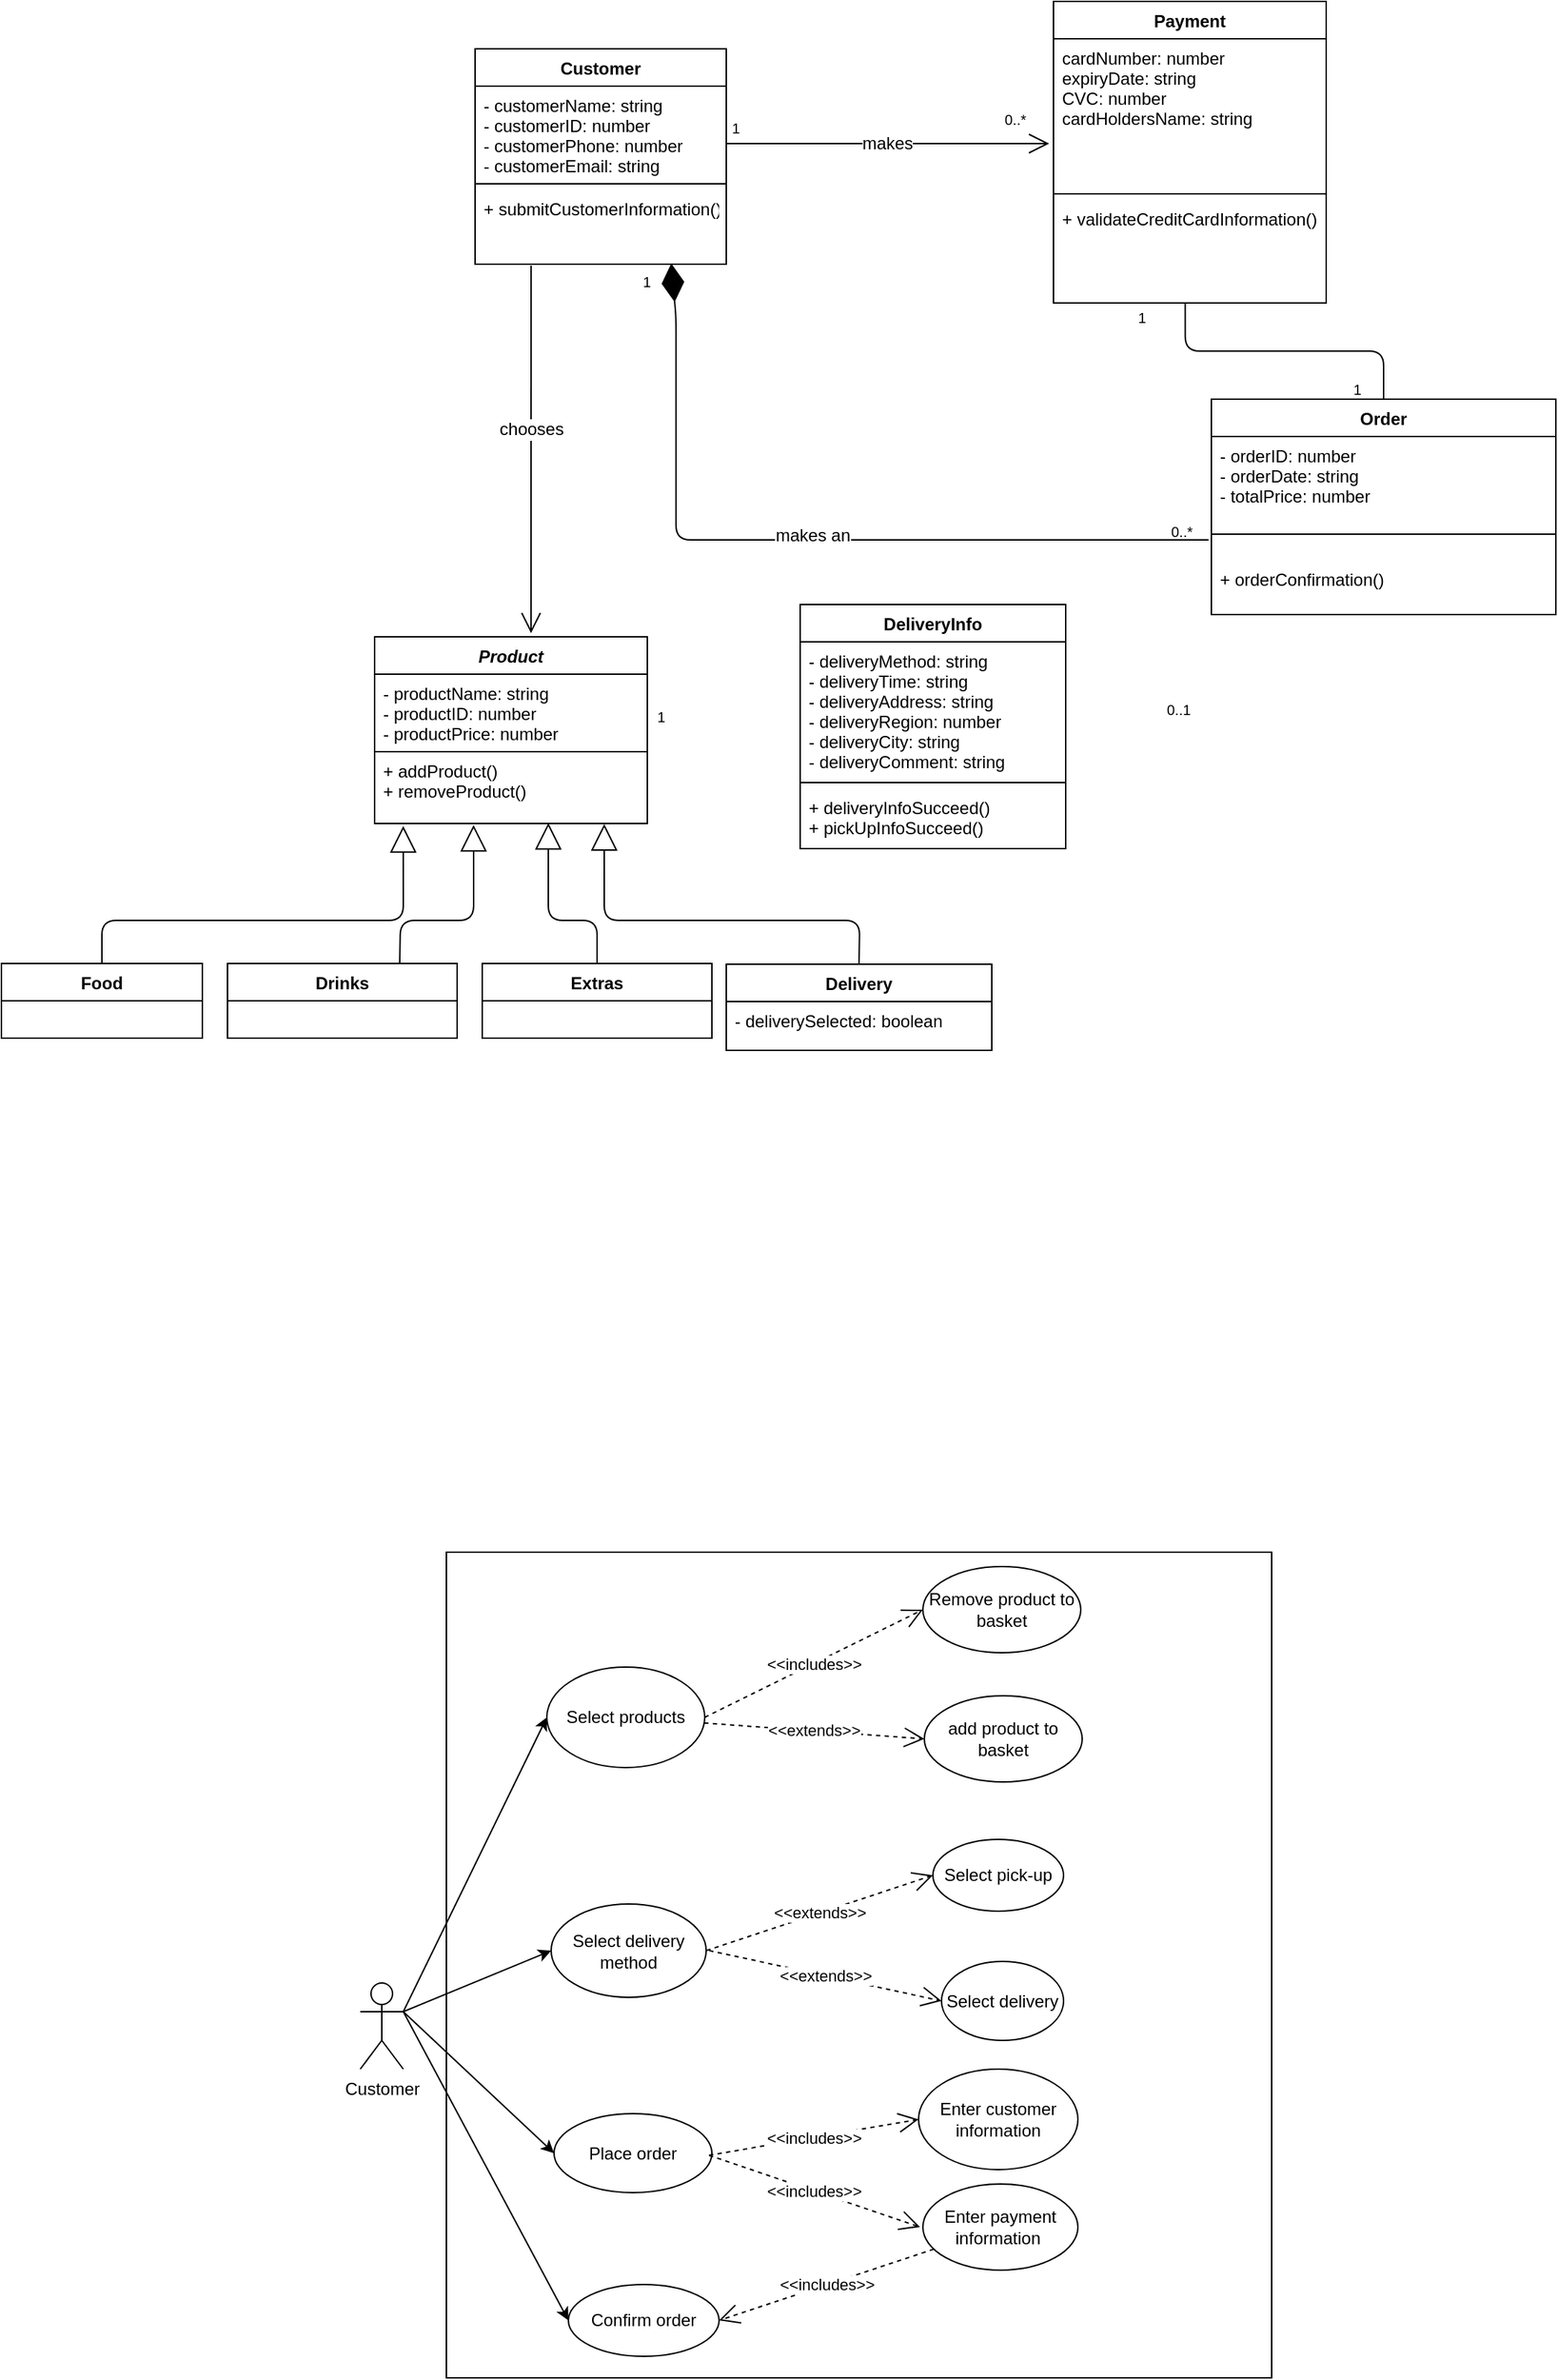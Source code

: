 <mxfile version="12.3.3" type="github" pages="1">
  <diagram id="oubRnEXqWQR2wV0JlbcT" name="Page-1">
    <mxGraphModel dx="777" dy="1645" grid="1" gridSize="10" guides="1" tooltips="1" connect="1" arrows="1" fold="1" page="1" pageScale="1" pageWidth="1169" pageHeight="827" math="0" shadow="0">
      <root>
        <mxCell id="0"/>
        <mxCell id="1" parent="0"/>
        <mxCell id="WKTzoyoX9BQ7uApisoEN-5" value="Product" style="swimlane;fontStyle=3;align=center;verticalAlign=top;childLayout=stackLayout;horizontal=1;startSize=26;horizontalStack=0;resizeParent=1;resizeParentMax=0;resizeLast=0;collapsible=1;marginBottom=0;" parent="1" vertex="1">
          <mxGeometry x="290" y="422.5" width="190" height="130" as="geometry"/>
        </mxCell>
        <mxCell id="WKTzoyoX9BQ7uApisoEN-8" value="- productName: string &#xa;- productID: number&#xa;- productPrice: number&#xa;" style="text;strokeColor=#000000;fillColor=none;align=left;verticalAlign=top;spacingLeft=4;spacingRight=4;overflow=hidden;rotatable=0;points=[[0,0.5],[1,0.5]];portConstraint=eastwest;" parent="WKTzoyoX9BQ7uApisoEN-5" vertex="1">
          <mxGeometry y="26" width="190" height="54" as="geometry"/>
        </mxCell>
        <mxCell id="WKTzoyoX9BQ7uApisoEN-6" value="+ addProduct()&#xa;+ removeProduct()" style="text;strokeColor=none;fillColor=none;align=left;verticalAlign=top;spacingLeft=4;spacingRight=4;overflow=hidden;rotatable=0;points=[[0,0.5],[1,0.5]];portConstraint=eastwest;" parent="WKTzoyoX9BQ7uApisoEN-5" vertex="1">
          <mxGeometry y="80" width="190" height="50" as="geometry"/>
        </mxCell>
        <mxCell id="WKTzoyoX9BQ7uApisoEN-42" value="Payment" style="swimlane;fontStyle=1;align=center;verticalAlign=top;childLayout=stackLayout;horizontal=1;startSize=26;horizontalStack=0;resizeParent=1;resizeParentMax=0;resizeLast=0;collapsible=1;marginBottom=0;strokeColor=#000000;" parent="1" vertex="1">
          <mxGeometry x="763" y="-20" width="190" height="210" as="geometry"/>
        </mxCell>
        <mxCell id="_BRZ3xjwzUAnINmf3H9k-23" value="cardNumber: number&#xa;expiryDate: string&#xa;CVC: number&#xa;cardHoldersName: string" style="text;strokeColor=none;fillColor=none;align=left;verticalAlign=top;spacingLeft=4;spacingRight=4;overflow=hidden;rotatable=0;points=[[0,0.5],[1,0.5]];portConstraint=eastwest;" parent="WKTzoyoX9BQ7uApisoEN-42" vertex="1">
          <mxGeometry y="26" width="190" height="104" as="geometry"/>
        </mxCell>
        <mxCell id="WKTzoyoX9BQ7uApisoEN-44" value="" style="line;strokeWidth=1;fillColor=none;align=left;verticalAlign=middle;spacingTop=-1;spacingLeft=3;spacingRight=3;rotatable=0;labelPosition=right;points=[];portConstraint=eastwest;" parent="WKTzoyoX9BQ7uApisoEN-42" vertex="1">
          <mxGeometry y="130" width="190" height="8" as="geometry"/>
        </mxCell>
        <mxCell id="WKTzoyoX9BQ7uApisoEN-45" value="+ validateCreditCardInformation()" style="text;strokeColor=none;fillColor=none;align=left;verticalAlign=top;spacingLeft=4;spacingRight=4;overflow=hidden;rotatable=0;points=[[0,0.5],[1,0.5]];portConstraint=eastwest;" parent="WKTzoyoX9BQ7uApisoEN-42" vertex="1">
          <mxGeometry y="138" width="190" height="72" as="geometry"/>
        </mxCell>
        <mxCell id="_W1IMvBsjATDuYvXSzq6-1" value="Drinks" style="swimlane;fontStyle=1;align=center;verticalAlign=top;childLayout=stackLayout;horizontal=1;startSize=26;horizontalStack=0;resizeParent=1;resizeParentMax=0;resizeLast=0;collapsible=1;marginBottom=0;" parent="1" vertex="1">
          <mxGeometry x="187.5" y="650" width="160" height="52" as="geometry"/>
        </mxCell>
        <mxCell id="_W1IMvBsjATDuYvXSzq6-14" value="Extras" style="swimlane;fontStyle=1;align=center;verticalAlign=top;childLayout=stackLayout;horizontal=1;startSize=26;horizontalStack=0;resizeParent=1;resizeParentMax=0;resizeLast=0;collapsible=1;marginBottom=0;" parent="1" vertex="1">
          <mxGeometry x="365" y="650" width="160" height="52" as="geometry"/>
        </mxCell>
        <mxCell id="_W1IMvBsjATDuYvXSzq6-18" value="Delivery" style="swimlane;fontStyle=1;align=center;verticalAlign=top;childLayout=stackLayout;horizontal=1;startSize=26;horizontalStack=0;resizeParent=1;resizeParentMax=0;resizeLast=0;collapsible=1;marginBottom=0;" parent="1" vertex="1">
          <mxGeometry x="535" y="650.5" width="185" height="60" as="geometry"/>
        </mxCell>
        <mxCell id="BTT1Wvnna2sYC3ly7T8T-30" value="" style="endArrow=block;endSize=16;endFill=0;html=1;entryX=0.637;entryY=0.993;entryDx=0;entryDy=0;entryPerimeter=0;" parent="_W1IMvBsjATDuYvXSzq6-18" target="WKTzoyoX9BQ7uApisoEN-6" edge="1">
          <mxGeometry width="160" relative="1" as="geometry">
            <mxPoint x="-90" as="sourcePoint"/>
            <mxPoint x="70" as="targetPoint"/>
            <Array as="points">
              <mxPoint x="-90" y="-30.5"/>
              <mxPoint x="-124" y="-30.5"/>
            </Array>
          </mxGeometry>
        </mxCell>
        <mxCell id="_W1IMvBsjATDuYvXSzq6-19" value="- deliverySelected: boolean" style="text;strokeColor=none;fillColor=none;align=left;verticalAlign=top;spacingLeft=4;spacingRight=4;overflow=hidden;rotatable=0;points=[[0,0.5],[1,0.5]];portConstraint=eastwest;" parent="_W1IMvBsjATDuYvXSzq6-18" vertex="1">
          <mxGeometry y="26" width="185" height="34" as="geometry"/>
        </mxCell>
        <mxCell id="_W1IMvBsjATDuYvXSzq6-79" value="Food" style="swimlane;fontStyle=1;childLayout=stackLayout;horizontal=1;startSize=26;fillColor=none;horizontalStack=0;resizeParent=1;resizeParentMax=0;resizeLast=0;collapsible=1;marginBottom=0;" parent="1" vertex="1">
          <mxGeometry x="30" y="650" width="140" height="52" as="geometry"/>
        </mxCell>
        <mxCell id="QPRbfnBizexgPWACVOTy-3" value="Order" style="swimlane;fontStyle=1;align=center;verticalAlign=top;childLayout=stackLayout;horizontal=1;startSize=26;horizontalStack=0;resizeParent=1;resizeParentMax=0;resizeLast=0;collapsible=1;marginBottom=0;strokeColor=#000000;" parent="1" vertex="1">
          <mxGeometry x="873" y="257" width="240" height="150" as="geometry"/>
        </mxCell>
        <mxCell id="QPRbfnBizexgPWACVOTy-4" value="- orderID: number&#xa;- orderDate: string&#xa;- totalPrice: number&#xa;" style="text;strokeColor=none;fillColor=none;align=left;verticalAlign=top;spacingLeft=4;spacingRight=4;overflow=hidden;rotatable=0;points=[[0,0.5],[1,0.5]];portConstraint=eastwest;" parent="QPRbfnBizexgPWACVOTy-3" vertex="1">
          <mxGeometry y="26" width="240" height="64" as="geometry"/>
        </mxCell>
        <mxCell id="QPRbfnBizexgPWACVOTy-5" value="" style="line;strokeWidth=1;fillColor=none;align=left;verticalAlign=middle;spacingTop=-1;spacingLeft=3;spacingRight=3;rotatable=0;labelPosition=right;points=[];portConstraint=eastwest;" parent="QPRbfnBizexgPWACVOTy-3" vertex="1">
          <mxGeometry y="90" width="240" height="8" as="geometry"/>
        </mxCell>
        <mxCell id="xmECwiJ6nLNRNmJV3aC9-6" value="&#xa;+ orderConfirmation()" style="text;strokeColor=none;fillColor=none;align=left;verticalAlign=top;spacingLeft=4;spacingRight=4;overflow=hidden;rotatable=0;points=[[0,0.5],[1,0.5]];portConstraint=eastwest;" parent="QPRbfnBizexgPWACVOTy-3" vertex="1">
          <mxGeometry y="98" width="240" height="52" as="geometry"/>
        </mxCell>
        <mxCell id="BTT1Wvnna2sYC3ly7T8T-26" value="" style="endArrow=block;endSize=16;endFill=0;html=1;exitX=0.5;exitY=0;exitDx=0;exitDy=0;entryX=0.105;entryY=1.035;entryDx=0;entryDy=0;entryPerimeter=0;" parent="1" source="_W1IMvBsjATDuYvXSzq6-79" target="WKTzoyoX9BQ7uApisoEN-6" edge="1">
          <mxGeometry width="160" relative="1" as="geometry">
            <mxPoint x="35" y="560" as="sourcePoint"/>
            <mxPoint x="195" y="560" as="targetPoint"/>
            <Array as="points">
              <mxPoint x="100" y="620"/>
              <mxPoint x="310" y="620"/>
            </Array>
          </mxGeometry>
        </mxCell>
        <mxCell id="BTT1Wvnna2sYC3ly7T8T-28" value="" style="endArrow=block;endSize=16;endFill=0;html=1;entryX=0.363;entryY=1.021;entryDx=0;entryDy=0;entryPerimeter=0;exitX=0.75;exitY=0;exitDx=0;exitDy=0;" parent="1" source="_W1IMvBsjATDuYvXSzq6-1" target="WKTzoyoX9BQ7uApisoEN-6" edge="1">
          <mxGeometry width="160" relative="1" as="geometry">
            <mxPoint x="270" y="657" as="sourcePoint"/>
            <mxPoint x="440" y="657" as="targetPoint"/>
            <Array as="points">
              <mxPoint x="308" y="620"/>
              <mxPoint x="359" y="620"/>
            </Array>
          </mxGeometry>
        </mxCell>
        <mxCell id="BTT1Wvnna2sYC3ly7T8T-29" style="edgeStyle=none;rounded=0;orthogonalLoop=1;jettySize=auto;html=1;entryX=0.5;entryY=0;entryDx=0;entryDy=0;" parent="1" source="_W1IMvBsjATDuYvXSzq6-1" target="_W1IMvBsjATDuYvXSzq6-1" edge="1">
          <mxGeometry relative="1" as="geometry"/>
        </mxCell>
        <mxCell id="BTT1Wvnna2sYC3ly7T8T-31" value="" style="endArrow=block;endSize=16;endFill=0;html=1;exitX=0.5;exitY=0;exitDx=0;exitDy=0;entryX=0.842;entryY=1.007;entryDx=0;entryDy=0;entryPerimeter=0;" parent="1" source="_W1IMvBsjATDuYvXSzq6-18" target="WKTzoyoX9BQ7uApisoEN-6" edge="1">
          <mxGeometry width="160" relative="1" as="geometry">
            <mxPoint x="540" y="570" as="sourcePoint"/>
            <mxPoint x="700" y="570" as="targetPoint"/>
            <Array as="points">
              <mxPoint x="628" y="620"/>
              <mxPoint x="450" y="620"/>
            </Array>
          </mxGeometry>
        </mxCell>
        <mxCell id="BTT1Wvnna2sYC3ly7T8T-35" value="&lt;font style=&quot;font-size: 10px&quot;&gt;1&lt;/font&gt;" style="text;html=1;resizable=0;points=[];autosize=1;align=left;verticalAlign=top;spacingTop=-4;" parent="1" vertex="1">
          <mxGeometry x="537" y="58" width="20" height="10" as="geometry"/>
        </mxCell>
        <mxCell id="BTT1Wvnna2sYC3ly7T8T-36" value="&lt;font style=&quot;font-size: 10px&quot;&gt;0..*&lt;/font&gt;" style="text;html=1;resizable=0;points=[];autosize=1;align=left;verticalAlign=top;spacingTop=-4;" parent="1" vertex="1">
          <mxGeometry x="727" y="52" width="30" height="10" as="geometry"/>
        </mxCell>
        <mxCell id="BTT1Wvnna2sYC3ly7T8T-37" value="" style="endArrow=none;html=1;edgeStyle=orthogonalEdgeStyle;exitX=0.483;exitY=1;exitDx=0;exitDy=0;exitPerimeter=0;entryX=0.5;entryY=0;entryDx=0;entryDy=0;" parent="1" source="WKTzoyoX9BQ7uApisoEN-45" target="QPRbfnBizexgPWACVOTy-3" edge="1">
          <mxGeometry relative="1" as="geometry">
            <mxPoint x="883" y="230" as="sourcePoint"/>
            <mxPoint x="1043" y="230" as="targetPoint"/>
          </mxGeometry>
        </mxCell>
        <mxCell id="BTT1Wvnna2sYC3ly7T8T-38" value="&lt;br&gt;" style="resizable=0;html=1;align=left;verticalAlign=bottom;labelBackgroundColor=#ffffff;fontSize=10;" parent="BTT1Wvnna2sYC3ly7T8T-37" connectable="0" vertex="1">
          <mxGeometry x="-1" relative="1" as="geometry"/>
        </mxCell>
        <mxCell id="BTT1Wvnna2sYC3ly7T8T-39" value="" style="resizable=0;html=1;align=right;verticalAlign=bottom;labelBackgroundColor=#ffffff;fontSize=10;" parent="BTT1Wvnna2sYC3ly7T8T-37" connectable="0" vertex="1">
          <mxGeometry x="1" relative="1" as="geometry"/>
        </mxCell>
        <mxCell id="BTT1Wvnna2sYC3ly7T8T-40" value="&lt;font style=&quot;font-size: 10px&quot;&gt;1&lt;/font&gt;" style="text;html=1;resizable=0;points=[];autosize=1;align=left;verticalAlign=top;spacingTop=-4;" parent="1" vertex="1">
          <mxGeometry x="820" y="190" width="20" height="10" as="geometry"/>
        </mxCell>
        <mxCell id="BTT1Wvnna2sYC3ly7T8T-48" value="" style="endArrow=diamondThin;endFill=1;endSize=24;html=1;entryX=0.781;entryY=0.99;entryDx=0;entryDy=0;entryPerimeter=0;" parent="1" target="84nDKl_AJqCo-xtaJHAv-20" edge="1">
          <mxGeometry width="160" relative="1" as="geometry">
            <mxPoint x="871" y="355" as="sourcePoint"/>
            <mxPoint x="500" y="170" as="targetPoint"/>
            <Array as="points">
              <mxPoint x="500" y="355"/>
              <mxPoint x="500" y="200"/>
            </Array>
          </mxGeometry>
        </mxCell>
        <mxCell id="_BRZ3xjwzUAnINmf3H9k-16" value="makes an" style="text;html=1;resizable=0;points=[];align=center;verticalAlign=middle;labelBackgroundColor=#ffffff;" parent="BTT1Wvnna2sYC3ly7T8T-48" vertex="1" connectable="0">
          <mxGeometry x="0.854" y="2" relative="1" as="geometry">
            <mxPoint x="96.5" y="148.5" as="offset"/>
          </mxGeometry>
        </mxCell>
        <mxCell id="BTT1Wvnna2sYC3ly7T8T-49" value="&lt;font style=&quot;font-size: 10px&quot;&gt;0..1&lt;/font&gt;" style="text;html=1;resizable=0;points=[];autosize=1;align=left;verticalAlign=top;spacingTop=-4;" parent="1" vertex="1">
          <mxGeometry x="840" y="463" width="40" height="10" as="geometry"/>
        </mxCell>
        <mxCell id="BTT1Wvnna2sYC3ly7T8T-52" value="&lt;font style=&quot;font-size: 10px&quot;&gt;1&lt;/font&gt;" style="text;html=1;resizable=0;points=[];autosize=1;align=left;verticalAlign=top;spacingTop=-4;" parent="1" vertex="1">
          <mxGeometry x="485" y="468" width="20" height="10" as="geometry"/>
        </mxCell>
        <mxCell id="84nDKl_AJqCo-xtaJHAv-17" value="Customer" style="swimlane;fontStyle=1;align=center;verticalAlign=top;childLayout=stackLayout;horizontal=1;startSize=26;horizontalStack=0;resizeParent=1;resizeParentMax=0;resizeLast=0;collapsible=1;marginBottom=0;" parent="1" vertex="1">
          <mxGeometry x="360" y="13" width="175" height="150" as="geometry"/>
        </mxCell>
        <mxCell id="84nDKl_AJqCo-xtaJHAv-18" value="- customerName: string&#xa;- customerID: number&#xa;- customerPhone: number&#xa;- customerEmail: string" style="text;strokeColor=none;fillColor=none;align=left;verticalAlign=top;spacingLeft=4;spacingRight=4;overflow=hidden;rotatable=0;points=[[0,0.5],[1,0.5]];portConstraint=eastwest;" parent="84nDKl_AJqCo-xtaJHAv-17" vertex="1">
          <mxGeometry y="26" width="175" height="64" as="geometry"/>
        </mxCell>
        <mxCell id="84nDKl_AJqCo-xtaJHAv-19" value="" style="line;strokeWidth=1;fillColor=none;align=left;verticalAlign=middle;spacingTop=-1;spacingLeft=3;spacingRight=3;rotatable=0;labelPosition=right;points=[];portConstraint=eastwest;" parent="84nDKl_AJqCo-xtaJHAv-17" vertex="1">
          <mxGeometry y="90" width="175" height="8" as="geometry"/>
        </mxCell>
        <mxCell id="84nDKl_AJqCo-xtaJHAv-20" value="+ submitCustomerInformation()&#xa;" style="text;strokeColor=none;fillColor=none;align=left;verticalAlign=top;spacingLeft=4;spacingRight=4;overflow=hidden;rotatable=0;points=[[0,0.5],[1,0.5]];portConstraint=eastwest;" parent="84nDKl_AJqCo-xtaJHAv-17" vertex="1">
          <mxGeometry y="98" width="175" height="52" as="geometry"/>
        </mxCell>
        <mxCell id="_BRZ3xjwzUAnINmf3H9k-15" value="&lt;font style=&quot;font-size: 10px&quot;&gt;1&lt;/font&gt;" style="text;html=1;resizable=0;points=[];autosize=1;align=left;verticalAlign=top;spacingTop=-4;" parent="1" vertex="1">
          <mxGeometry x="970" y="240" width="20" height="10" as="geometry"/>
        </mxCell>
        <mxCell id="_BRZ3xjwzUAnINmf3H9k-17" value="&lt;font style=&quot;font-size: 10px&quot;&gt;1&lt;/font&gt;" style="text;html=1;resizable=0;points=[];autosize=1;align=left;verticalAlign=top;spacingTop=-4;" parent="1" vertex="1">
          <mxGeometry x="475" y="165" width="20" height="10" as="geometry"/>
        </mxCell>
        <mxCell id="_BRZ3xjwzUAnINmf3H9k-18" value="&lt;font style=&quot;font-size: 10px&quot;&gt;0..*&lt;/font&gt;" style="text;html=1;resizable=0;points=[];autosize=1;align=left;verticalAlign=top;spacingTop=-4;" parent="1" vertex="1">
          <mxGeometry x="843" y="338.5" width="30" height="10" as="geometry"/>
        </mxCell>
        <mxCell id="_BRZ3xjwzUAnINmf3H9k-22" value="" style="endArrow=open;endFill=1;endSize=12;html=1;" parent="1" edge="1">
          <mxGeometry width="160" relative="1" as="geometry">
            <mxPoint x="535" y="79" as="sourcePoint"/>
            <mxPoint x="760" y="79" as="targetPoint"/>
          </mxGeometry>
        </mxCell>
        <mxCell id="_BRZ3xjwzUAnINmf3H9k-24" value="makes" style="text;html=1;resizable=0;points=[];align=center;verticalAlign=middle;labelBackgroundColor=#ffffff;" parent="_BRZ3xjwzUAnINmf3H9k-22" vertex="1" connectable="0">
          <mxGeometry x="-0.281" relative="1" as="geometry">
            <mxPoint x="31" y="-0.5" as="offset"/>
          </mxGeometry>
        </mxCell>
        <mxCell id="_BRZ3xjwzUAnINmf3H9k-29" value="" style="endArrow=open;endFill=1;endSize=12;html=1;exitX=0.223;exitY=1.019;exitDx=0;exitDy=0;exitPerimeter=0;" parent="1" source="84nDKl_AJqCo-xtaJHAv-20" edge="1">
          <mxGeometry width="160" relative="1" as="geometry">
            <mxPoint x="320" y="190" as="sourcePoint"/>
            <mxPoint x="399" y="420" as="targetPoint"/>
          </mxGeometry>
        </mxCell>
        <mxCell id="_BRZ3xjwzUAnINmf3H9k-30" value="chooses" style="text;html=1;resizable=0;points=[];align=center;verticalAlign=middle;labelBackgroundColor=#ffffff;" parent="_BRZ3xjwzUAnINmf3H9k-29" vertex="1" connectable="0">
          <mxGeometry x="-0.113" relative="1" as="geometry">
            <mxPoint as="offset"/>
          </mxGeometry>
        </mxCell>
        <mxCell id="XPa0HdiUuFkNIh8T03iA-6" value="" style="whiteSpace=wrap;html=1;aspect=fixed;" parent="1" vertex="1">
          <mxGeometry x="340" y="1060" width="575" height="575" as="geometry"/>
        </mxCell>
        <mxCell id="XPa0HdiUuFkNIh8T03iA-33" style="edgeStyle=none;rounded=0;orthogonalLoop=1;jettySize=auto;html=1;entryX=0;entryY=0.5;entryDx=0;entryDy=0;" parent="1" target="XPa0HdiUuFkNIh8T03iA-8" edge="1">
          <mxGeometry relative="1" as="geometry">
            <mxPoint x="310" y="1380" as="sourcePoint"/>
          </mxGeometry>
        </mxCell>
        <mxCell id="XPa0HdiUuFkNIh8T03iA-34" style="edgeStyle=none;rounded=0;orthogonalLoop=1;jettySize=auto;html=1;exitX=1;exitY=0.333;exitDx=0;exitDy=0;exitPerimeter=0;entryX=0;entryY=0.5;entryDx=0;entryDy=0;" parent="1" source="XPa0HdiUuFkNIh8T03iA-7" target="XPa0HdiUuFkNIh8T03iA-12" edge="1">
          <mxGeometry relative="1" as="geometry"/>
        </mxCell>
        <mxCell id="XPa0HdiUuFkNIh8T03iA-35" style="edgeStyle=none;rounded=0;orthogonalLoop=1;jettySize=auto;html=1;exitX=1;exitY=0.333;exitDx=0;exitDy=0;exitPerimeter=0;entryX=0;entryY=0.5;entryDx=0;entryDy=0;" parent="1" source="XPa0HdiUuFkNIh8T03iA-7" target="XPa0HdiUuFkNIh8T03iA-11" edge="1">
          <mxGeometry relative="1" as="geometry"/>
        </mxCell>
        <mxCell id="XPa0HdiUuFkNIh8T03iA-36" style="edgeStyle=none;rounded=0;orthogonalLoop=1;jettySize=auto;html=1;exitX=1;exitY=0.333;exitDx=0;exitDy=0;exitPerimeter=0;entryX=0;entryY=0.5;entryDx=0;entryDy=0;" parent="1" source="XPa0HdiUuFkNIh8T03iA-7" target="XPa0HdiUuFkNIh8T03iA-18" edge="1">
          <mxGeometry relative="1" as="geometry"/>
        </mxCell>
        <mxCell id="XPa0HdiUuFkNIh8T03iA-7" value="Customer" style="shape=umlActor;verticalLabelPosition=bottom;labelBackgroundColor=#ffffff;verticalAlign=top;html=1;outlineConnect=0;" parent="1" vertex="1">
          <mxGeometry x="280" y="1360" width="30" height="60" as="geometry"/>
        </mxCell>
        <mxCell id="XPa0HdiUuFkNIh8T03iA-8" value="Select products" style="ellipse;whiteSpace=wrap;html=1;" parent="1" vertex="1">
          <mxGeometry x="410" y="1140" width="110" height="70" as="geometry"/>
        </mxCell>
        <mxCell id="XPa0HdiUuFkNIh8T03iA-9" value="Select pick-up" style="ellipse;whiteSpace=wrap;html=1;" parent="1" vertex="1">
          <mxGeometry x="679" y="1260" width="91" height="50" as="geometry"/>
        </mxCell>
        <mxCell id="XPa0HdiUuFkNIh8T03iA-10" value="Select delivery" style="ellipse;whiteSpace=wrap;html=1;" parent="1" vertex="1">
          <mxGeometry x="685" y="1345" width="85" height="55" as="geometry"/>
        </mxCell>
        <mxCell id="XPa0HdiUuFkNIh8T03iA-11" value="Place order" style="ellipse;whiteSpace=wrap;html=1;" parent="1" vertex="1">
          <mxGeometry x="415" y="1451" width="110" height="55" as="geometry"/>
        </mxCell>
        <mxCell id="XPa0HdiUuFkNIh8T03iA-12" value="Select delivery method" style="ellipse;whiteSpace=wrap;html=1;" parent="1" vertex="1">
          <mxGeometry x="413" y="1305" width="108" height="65" as="geometry"/>
        </mxCell>
        <mxCell id="XPa0HdiUuFkNIh8T03iA-13" value="add product to basket" style="ellipse;whiteSpace=wrap;html=1;" parent="1" vertex="1">
          <mxGeometry x="673" y="1160" width="110" height="60" as="geometry"/>
        </mxCell>
        <mxCell id="XPa0HdiUuFkNIh8T03iA-18" value="Confirm order" style="ellipse;whiteSpace=wrap;html=1;" parent="1" vertex="1">
          <mxGeometry x="425" y="1570" width="105" height="50" as="geometry"/>
        </mxCell>
        <mxCell id="XPa0HdiUuFkNIh8T03iA-19" value="Enter payment information&amp;nbsp;" style="ellipse;whiteSpace=wrap;html=1;" parent="1" vertex="1">
          <mxGeometry x="672" y="1500" width="108" height="60" as="geometry"/>
        </mxCell>
        <mxCell id="XPa0HdiUuFkNIh8T03iA-20" value="&amp;lt;&amp;lt;extends&amp;gt;&amp;gt;" style="endArrow=open;endSize=12;dashed=1;html=1;entryX=0;entryY=0.5;entryDx=0;entryDy=0;" parent="1" source="XPa0HdiUuFkNIh8T03iA-8" target="XPa0HdiUuFkNIh8T03iA-13" edge="1">
          <mxGeometry width="160" relative="1" as="geometry">
            <mxPoint x="535" y="1180" as="sourcePoint"/>
            <mxPoint x="695" y="1180" as="targetPoint"/>
          </mxGeometry>
        </mxCell>
        <mxCell id="XPa0HdiUuFkNIh8T03iA-21" value="Enter customer information" style="ellipse;whiteSpace=wrap;html=1;" parent="1" vertex="1">
          <mxGeometry x="669" y="1420" width="111" height="70" as="geometry"/>
        </mxCell>
        <mxCell id="XPa0HdiUuFkNIh8T03iA-22" value="Remove product to basket" style="ellipse;whiteSpace=wrap;html=1;" parent="1" vertex="1">
          <mxGeometry x="672" y="1070" width="110" height="60" as="geometry"/>
        </mxCell>
        <mxCell id="XPa0HdiUuFkNIh8T03iA-23" value="&amp;lt;&amp;lt;includes&amp;gt;&amp;gt;" style="endArrow=open;endSize=12;dashed=1;html=1;entryX=0;entryY=0.5;entryDx=0;entryDy=0;exitX=1;exitY=0.5;exitDx=0;exitDy=0;" parent="1" source="XPa0HdiUuFkNIh8T03iA-8" target="XPa0HdiUuFkNIh8T03iA-22" edge="1">
          <mxGeometry width="160" relative="1" as="geometry">
            <mxPoint x="512.281" y="1269.975" as="sourcePoint"/>
            <mxPoint x="688" y="1296.5" as="targetPoint"/>
          </mxGeometry>
        </mxCell>
        <mxCell id="XPa0HdiUuFkNIh8T03iA-29" value="&amp;lt;&amp;lt;extends&amp;gt;&amp;gt;" style="endArrow=open;endSize=12;dashed=1;html=1;entryX=0;entryY=0.5;entryDx=0;entryDy=0;" parent="1" target="XPa0HdiUuFkNIh8T03iA-9" edge="1">
          <mxGeometry width="160" relative="1" as="geometry">
            <mxPoint x="521.15" y="1337.441" as="sourcePoint"/>
            <mxPoint x="674.5" y="1348.5" as="targetPoint"/>
          </mxGeometry>
        </mxCell>
        <mxCell id="XPa0HdiUuFkNIh8T03iA-30" value="&amp;lt;&amp;lt;extends&amp;gt;&amp;gt;" style="endArrow=open;endSize=12;dashed=1;html=1;entryX=0;entryY=0.5;entryDx=0;entryDy=0;" parent="1" target="XPa0HdiUuFkNIh8T03iA-10" edge="1">
          <mxGeometry width="160" relative="1" as="geometry">
            <mxPoint x="523.15" y="1337.441" as="sourcePoint"/>
            <mxPoint x="676.5" y="1348.5" as="targetPoint"/>
          </mxGeometry>
        </mxCell>
        <mxCell id="XPa0HdiUuFkNIh8T03iA-31" value="&amp;lt;&amp;lt;includes&amp;gt;&amp;gt;" style="endArrow=open;endSize=12;dashed=1;html=1;entryX=0;entryY=0.5;entryDx=0;entryDy=0;" parent="1" target="XPa0HdiUuFkNIh8T03iA-21" edge="1">
          <mxGeometry width="160" relative="1" as="geometry">
            <mxPoint x="523" y="1480" as="sourcePoint"/>
            <mxPoint x="685" y="1515" as="targetPoint"/>
          </mxGeometry>
        </mxCell>
        <mxCell id="XPa0HdiUuFkNIh8T03iA-32" value="&amp;lt;&amp;lt;includes&amp;gt;&amp;gt;" style="endArrow=open;endSize=12;dashed=1;html=1;" parent="1" edge="1">
          <mxGeometry width="160" relative="1" as="geometry">
            <mxPoint x="523" y="1480" as="sourcePoint"/>
            <mxPoint x="670" y="1530" as="targetPoint"/>
          </mxGeometry>
        </mxCell>
        <mxCell id="XPa0HdiUuFkNIh8T03iA-37" value="&amp;lt;&amp;lt;includes&amp;gt;&amp;gt;" style="endArrow=open;endSize=12;dashed=1;html=1;entryX=1;entryY=0.5;entryDx=0;entryDy=0;" parent="1" source="XPa0HdiUuFkNIh8T03iA-19" target="XPa0HdiUuFkNIh8T03iA-18" edge="1">
          <mxGeometry width="160" relative="1" as="geometry">
            <mxPoint x="533" y="1490" as="sourcePoint"/>
            <mxPoint x="670" y="1530" as="targetPoint"/>
          </mxGeometry>
        </mxCell>
        <mxCell id="xmECwiJ6nLNRNmJV3aC9-1" value="DeliveryInfo" style="swimlane;fontStyle=1;align=center;verticalAlign=top;childLayout=stackLayout;horizontal=1;startSize=26;horizontalStack=0;resizeParent=1;resizeParentMax=0;resizeLast=0;collapsible=1;marginBottom=0;" parent="1" vertex="1">
          <mxGeometry x="586.5" y="400" width="185" height="170" as="geometry"/>
        </mxCell>
        <mxCell id="xmECwiJ6nLNRNmJV3aC9-3" value="- deliveryMethod: string&#xa;- deliveryTime: string&#xa;- deliveryAddress: string&#xa;- deliveryRegion: number&#xa;- deliveryCity: string&#xa;- deliveryComment: string" style="text;strokeColor=none;fillColor=none;align=left;verticalAlign=top;spacingLeft=4;spacingRight=4;overflow=hidden;rotatable=0;points=[[0,0.5],[1,0.5]];portConstraint=eastwest;" parent="xmECwiJ6nLNRNmJV3aC9-1" vertex="1">
          <mxGeometry y="26" width="185" height="94" as="geometry"/>
        </mxCell>
        <mxCell id="xmECwiJ6nLNRNmJV3aC9-4" value="" style="line;strokeWidth=1;fillColor=none;align=left;verticalAlign=middle;spacingTop=-1;spacingLeft=3;spacingRight=3;rotatable=0;labelPosition=right;points=[];portConstraint=eastwest;" parent="xmECwiJ6nLNRNmJV3aC9-1" vertex="1">
          <mxGeometry y="120" width="185" height="8" as="geometry"/>
        </mxCell>
        <mxCell id="xmECwiJ6nLNRNmJV3aC9-5" value="+ deliveryInfoSucceed()&#xa;+ pickUpInfoSucceed()" style="text;strokeColor=none;fillColor=none;align=left;verticalAlign=top;spacingLeft=4;spacingRight=4;overflow=hidden;rotatable=0;points=[[0,0.5],[1,0.5]];portConstraint=eastwest;" parent="xmECwiJ6nLNRNmJV3aC9-1" vertex="1">
          <mxGeometry y="128" width="185" height="42" as="geometry"/>
        </mxCell>
      </root>
    </mxGraphModel>
  </diagram>
</mxfile>
